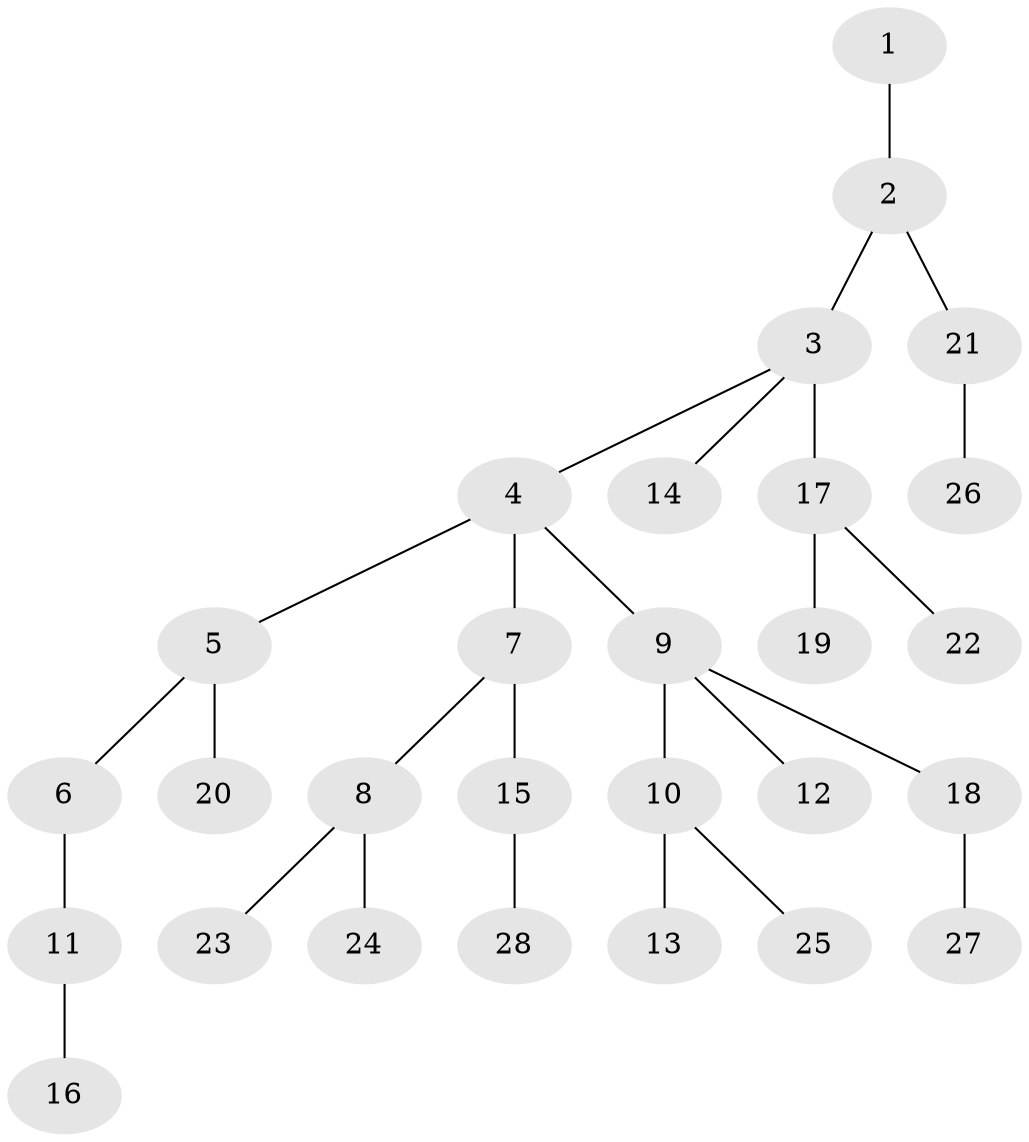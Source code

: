 // original degree distribution, {2: 0.2549019607843137, 4: 0.058823529411764705, 6: 0.0196078431372549, 5: 0.058823529411764705, 3: 0.09803921568627451, 1: 0.5098039215686274}
// Generated by graph-tools (version 1.1) at 2025/36/03/09/25 02:36:27]
// undirected, 28 vertices, 27 edges
graph export_dot {
graph [start="1"]
  node [color=gray90,style=filled];
  1;
  2;
  3;
  4;
  5;
  6;
  7;
  8;
  9;
  10;
  11;
  12;
  13;
  14;
  15;
  16;
  17;
  18;
  19;
  20;
  21;
  22;
  23;
  24;
  25;
  26;
  27;
  28;
  1 -- 2 [weight=1.0];
  2 -- 3 [weight=1.0];
  2 -- 21 [weight=1.0];
  3 -- 4 [weight=1.0];
  3 -- 14 [weight=1.0];
  3 -- 17 [weight=2.0];
  4 -- 5 [weight=1.0];
  4 -- 7 [weight=1.0];
  4 -- 9 [weight=1.0];
  5 -- 6 [weight=1.0];
  5 -- 20 [weight=2.0];
  6 -- 11 [weight=1.0];
  7 -- 8 [weight=1.0];
  7 -- 15 [weight=1.0];
  8 -- 23 [weight=1.0];
  8 -- 24 [weight=1.0];
  9 -- 10 [weight=1.0];
  9 -- 12 [weight=1.0];
  9 -- 18 [weight=1.0];
  10 -- 13 [weight=2.0];
  10 -- 25 [weight=1.0];
  11 -- 16 [weight=1.0];
  15 -- 28 [weight=1.0];
  17 -- 19 [weight=1.0];
  17 -- 22 [weight=1.0];
  18 -- 27 [weight=1.0];
  21 -- 26 [weight=1.0];
}
